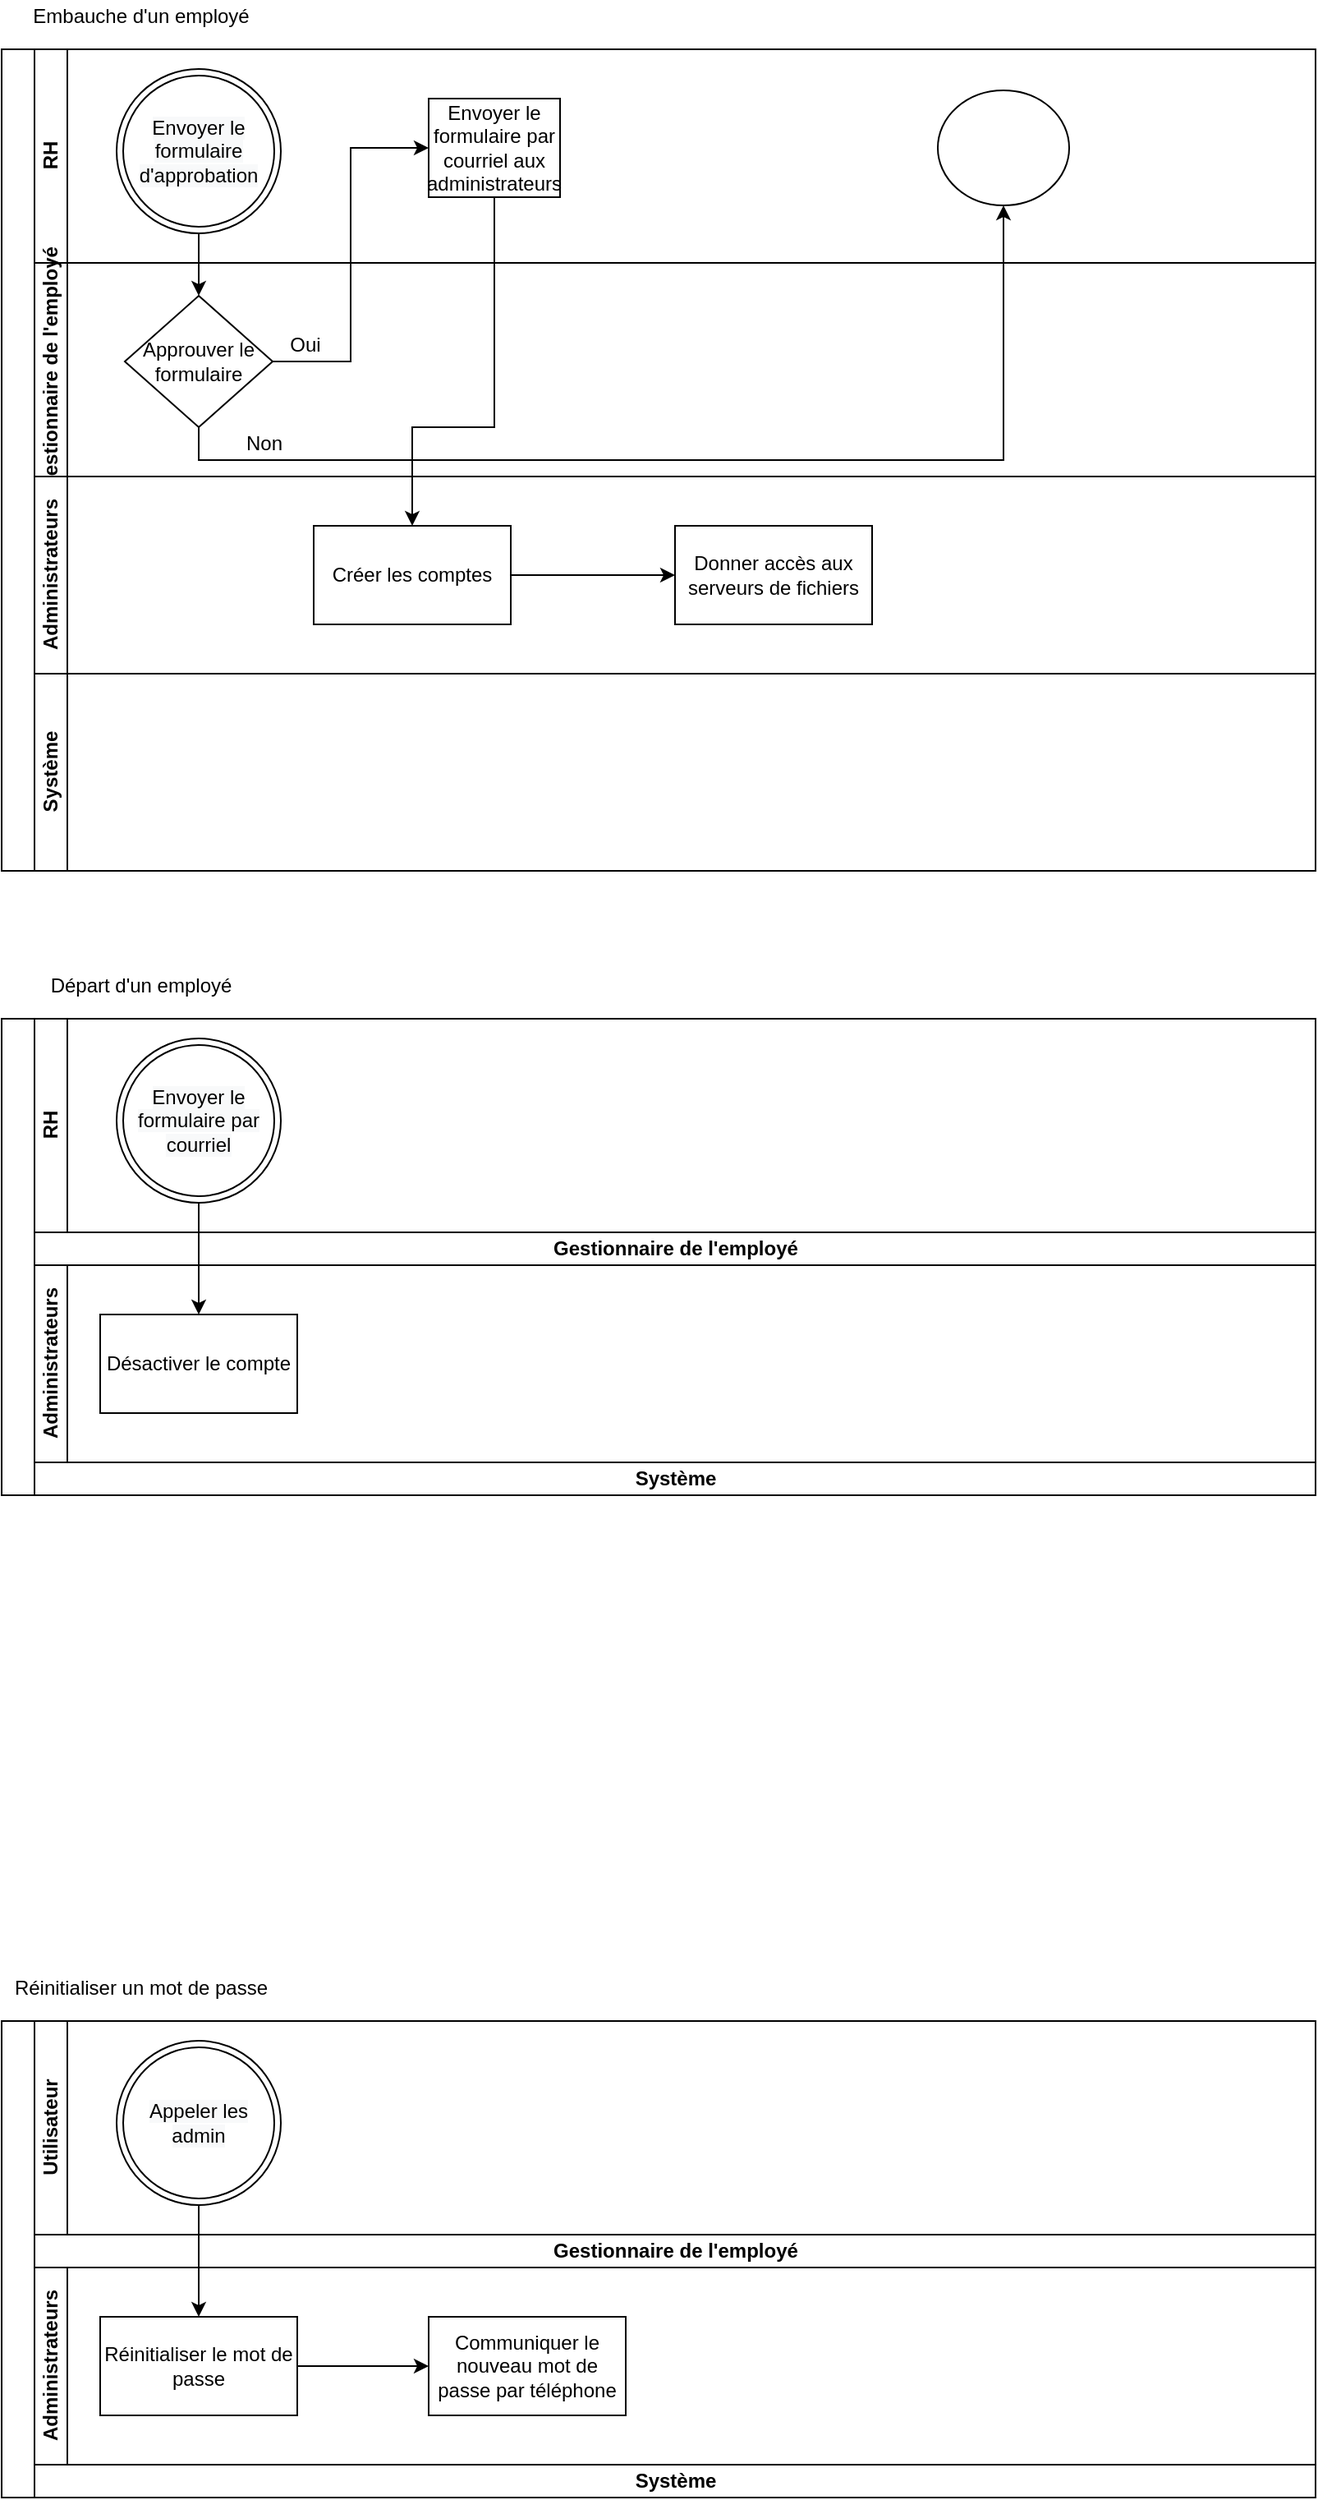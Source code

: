 <mxfile version="15.2.9" type="github">
  <diagram id="prtHgNgQTEPvFCAcTncT" name="Page-1">
    <mxGraphModel dx="1185" dy="662" grid="1" gridSize="10" guides="1" tooltips="1" connect="1" arrows="1" fold="1" page="1" pageScale="1" pageWidth="1654" pageHeight="2336" math="0" shadow="0">
      <root>
        <mxCell id="0" />
        <mxCell id="1" parent="0" />
        <mxCell id="dNxyNK7c78bLwvsdeMH5-19" value="" style="swimlane;html=1;childLayout=stackLayout;resizeParent=1;resizeParentMax=0;horizontal=0;startSize=20;horizontalStack=0;" parent="1" vertex="1">
          <mxGeometry x="120" y="120" width="800" height="500" as="geometry" />
        </mxCell>
        <mxCell id="dNxyNK7c78bLwvsdeMH5-20" value="RH" style="swimlane;html=1;startSize=20;horizontal=0;" parent="dNxyNK7c78bLwvsdeMH5-19" vertex="1">
          <mxGeometry x="20" width="780" height="130" as="geometry" />
        </mxCell>
        <mxCell id="dNxyNK7c78bLwvsdeMH5-30" value="Envoyer le formulaire par courriel aux administrateurs" style="rounded=0;whiteSpace=wrap;html=1;fontFamily=Helvetica;fontSize=12;fontColor=#000000;align=center;" parent="dNxyNK7c78bLwvsdeMH5-20" vertex="1">
          <mxGeometry x="240" y="30" width="80" height="60" as="geometry" />
        </mxCell>
        <mxCell id="dNxyNK7c78bLwvsdeMH5-32" value="" style="ellipse;whiteSpace=wrap;html=1;" parent="dNxyNK7c78bLwvsdeMH5-20" vertex="1">
          <mxGeometry x="550" y="25" width="80" height="70" as="geometry" />
        </mxCell>
        <mxCell id="h7d_n7X5Samg1bgAYFWk-15" value="&lt;span style=&quot;color: rgb(0 , 0 , 0) ; font-family: &amp;#34;helvetica&amp;#34; ; font-size: 12px ; font-style: normal ; font-weight: 400 ; letter-spacing: normal ; text-align: center ; text-indent: 0px ; text-transform: none ; word-spacing: 0px ; background-color: rgb(248 , 249 , 250) ; display: inline ; float: none&quot;&gt;Envoyer le formulaire d&#39;approbation&lt;/span&gt;" style="ellipse;shape=doubleEllipse;whiteSpace=wrap;html=1;aspect=fixed;" vertex="1" parent="dNxyNK7c78bLwvsdeMH5-20">
          <mxGeometry x="50" y="12" width="100" height="100" as="geometry" />
        </mxCell>
        <mxCell id="h7d_n7X5Samg1bgAYFWk-5" value="Gestionnaire de l&#39;employé" style="swimlane;html=1;startSize=20;horizontal=0;" vertex="1" parent="dNxyNK7c78bLwvsdeMH5-19">
          <mxGeometry x="20" y="130" width="780" height="130" as="geometry" />
        </mxCell>
        <mxCell id="h7d_n7X5Samg1bgAYFWk-8" value="Approuver le formulaire" style="rhombus;whiteSpace=wrap;html=1;fontFamily=Helvetica;fontSize=12;fontColor=#000000;align=center;" vertex="1" parent="h7d_n7X5Samg1bgAYFWk-5">
          <mxGeometry x="55" y="20" width="90" height="80" as="geometry" />
        </mxCell>
        <mxCell id="h7d_n7X5Samg1bgAYFWk-13" value="Oui" style="text;html=1;strokeColor=none;fillColor=none;align=center;verticalAlign=middle;whiteSpace=wrap;rounded=0;" vertex="1" parent="h7d_n7X5Samg1bgAYFWk-5">
          <mxGeometry x="145" y="40" width="40" height="20" as="geometry" />
        </mxCell>
        <mxCell id="h7d_n7X5Samg1bgAYFWk-12" value="Non" style="text;html=1;strokeColor=none;fillColor=none;align=center;verticalAlign=middle;whiteSpace=wrap;rounded=0;" vertex="1" parent="h7d_n7X5Samg1bgAYFWk-5">
          <mxGeometry x="120" y="100" width="40" height="20" as="geometry" />
        </mxCell>
        <mxCell id="dNxyNK7c78bLwvsdeMH5-21" value="Administrateurs" style="swimlane;html=1;startSize=20;horizontal=0;" parent="dNxyNK7c78bLwvsdeMH5-19" vertex="1">
          <mxGeometry x="20" y="260" width="780" height="120" as="geometry" />
        </mxCell>
        <mxCell id="h7d_n7X5Samg1bgAYFWk-16" value="Créer les comptes" style="rounded=0;whiteSpace=wrap;html=1;" vertex="1" parent="dNxyNK7c78bLwvsdeMH5-21">
          <mxGeometry x="170" y="30" width="120" height="60" as="geometry" />
        </mxCell>
        <mxCell id="h7d_n7X5Samg1bgAYFWk-18" value="Donner accès aux serveurs de fichiers" style="rounded=0;whiteSpace=wrap;html=1;" vertex="1" parent="dNxyNK7c78bLwvsdeMH5-21">
          <mxGeometry x="390" y="30" width="120" height="60" as="geometry" />
        </mxCell>
        <mxCell id="dNxyNK7c78bLwvsdeMH5-22" value="Système" style="swimlane;html=1;startSize=20;horizontal=0;" parent="dNxyNK7c78bLwvsdeMH5-19" vertex="1">
          <mxGeometry x="20" y="380" width="780" height="120" as="geometry" />
        </mxCell>
        <mxCell id="h7d_n7X5Samg1bgAYFWk-9" style="edgeStyle=orthogonalEdgeStyle;rounded=0;orthogonalLoop=1;jettySize=auto;html=1;entryX=0.5;entryY=0;entryDx=0;entryDy=0;exitX=0.5;exitY=1;exitDx=0;exitDy=0;" edge="1" parent="dNxyNK7c78bLwvsdeMH5-19" source="h7d_n7X5Samg1bgAYFWk-15" target="h7d_n7X5Samg1bgAYFWk-8">
          <mxGeometry relative="1" as="geometry">
            <mxPoint x="120" y="140" as="targetPoint" />
            <mxPoint x="120" y="105.0" as="sourcePoint" />
          </mxGeometry>
        </mxCell>
        <mxCell id="h7d_n7X5Samg1bgAYFWk-11" style="edgeStyle=orthogonalEdgeStyle;rounded=0;orthogonalLoop=1;jettySize=auto;html=1;entryX=0;entryY=0.5;entryDx=0;entryDy=0;" edge="1" parent="dNxyNK7c78bLwvsdeMH5-19" source="h7d_n7X5Samg1bgAYFWk-8" target="dNxyNK7c78bLwvsdeMH5-30">
          <mxGeometry relative="1" as="geometry" />
        </mxCell>
        <mxCell id="h7d_n7X5Samg1bgAYFWk-14" style="edgeStyle=orthogonalEdgeStyle;rounded=0;orthogonalLoop=1;jettySize=auto;html=1;entryX=0.5;entryY=1;entryDx=0;entryDy=0;exitX=0.5;exitY=1;exitDx=0;exitDy=0;" edge="1" parent="dNxyNK7c78bLwvsdeMH5-19" source="h7d_n7X5Samg1bgAYFWk-8" target="dNxyNK7c78bLwvsdeMH5-32">
          <mxGeometry relative="1" as="geometry">
            <mxPoint x="120" y="230" as="sourcePoint" />
          </mxGeometry>
        </mxCell>
        <mxCell id="dNxyNK7c78bLwvsdeMH5-33" value="" style="edgeStyle=orthogonalEdgeStyle;rounded=0;orthogonalLoop=1;jettySize=auto;html=1;endArrow=classic;endFill=1;entryX=0.5;entryY=0;entryDx=0;entryDy=0;" parent="dNxyNK7c78bLwvsdeMH5-19" source="dNxyNK7c78bLwvsdeMH5-30" target="h7d_n7X5Samg1bgAYFWk-16" edge="1">
          <mxGeometry relative="1" as="geometry">
            <mxPoint x="440" y="330" as="targetPoint" />
            <Array as="points">
              <mxPoint x="300" y="230" />
              <mxPoint x="250" y="230" />
            </Array>
          </mxGeometry>
        </mxCell>
        <mxCell id="h7d_n7X5Samg1bgAYFWk-2" value="Embauche d&#39;un employé" style="text;html=1;strokeColor=none;fillColor=none;align=center;verticalAlign=middle;whiteSpace=wrap;rounded=0;" vertex="1" parent="1">
          <mxGeometry x="120" y="90" width="170" height="20" as="geometry" />
        </mxCell>
        <mxCell id="h7d_n7X5Samg1bgAYFWk-17" style="edgeStyle=orthogonalEdgeStyle;rounded=0;orthogonalLoop=1;jettySize=auto;html=1;" edge="1" parent="1" source="h7d_n7X5Samg1bgAYFWk-16">
          <mxGeometry relative="1" as="geometry">
            <mxPoint x="530" y="440" as="targetPoint" />
          </mxGeometry>
        </mxCell>
        <mxCell id="h7d_n7X5Samg1bgAYFWk-19" value="" style="swimlane;html=1;childLayout=stackLayout;resizeParent=1;resizeParentMax=0;horizontal=0;startSize=20;horizontalStack=0;" vertex="1" parent="1">
          <mxGeometry x="120" y="710" width="800" height="290" as="geometry" />
        </mxCell>
        <mxCell id="h7d_n7X5Samg1bgAYFWk-20" value="RH" style="swimlane;html=1;startSize=20;horizontal=0;" vertex="1" parent="h7d_n7X5Samg1bgAYFWk-19">
          <mxGeometry x="20" width="780" height="130" as="geometry" />
        </mxCell>
        <mxCell id="h7d_n7X5Samg1bgAYFWk-23" value="&lt;span style=&quot;color: rgb(0 , 0 , 0) ; font-family: &amp;#34;helvetica&amp;#34; ; font-size: 12px ; font-style: normal ; font-weight: 400 ; letter-spacing: normal ; text-align: center ; text-indent: 0px ; text-transform: none ; word-spacing: 0px ; background-color: rgb(248 , 249 , 250) ; display: inline ; float: none&quot;&gt;Envoyer le formulaire par courriel&lt;/span&gt;" style="ellipse;shape=doubleEllipse;whiteSpace=wrap;html=1;aspect=fixed;" vertex="1" parent="h7d_n7X5Samg1bgAYFWk-20">
          <mxGeometry x="50" y="12" width="100" height="100" as="geometry" />
        </mxCell>
        <mxCell id="h7d_n7X5Samg1bgAYFWk-24" value="Gestionnaire de l&#39;employé" style="swimlane;html=1;startSize=20;horizontal=0;" vertex="1" collapsed="1" parent="h7d_n7X5Samg1bgAYFWk-19">
          <mxGeometry x="20" y="130" width="780" height="20" as="geometry">
            <mxRectangle x="20" y="130" width="780" height="130" as="alternateBounds" />
          </mxGeometry>
        </mxCell>
        <mxCell id="h7d_n7X5Samg1bgAYFWk-28" value="Administrateurs" style="swimlane;html=1;startSize=20;horizontal=0;" vertex="1" parent="h7d_n7X5Samg1bgAYFWk-19">
          <mxGeometry x="20" y="150" width="780" height="120" as="geometry" />
        </mxCell>
        <mxCell id="h7d_n7X5Samg1bgAYFWk-29" value="Désactiver le compte" style="rounded=0;whiteSpace=wrap;html=1;" vertex="1" parent="h7d_n7X5Samg1bgAYFWk-28">
          <mxGeometry x="40" y="30" width="120" height="60" as="geometry" />
        </mxCell>
        <mxCell id="h7d_n7X5Samg1bgAYFWk-31" value="Système" style="swimlane;html=1;startSize=20;horizontal=0;" vertex="1" collapsed="1" parent="h7d_n7X5Samg1bgAYFWk-19">
          <mxGeometry x="20" y="270" width="780" height="20" as="geometry">
            <mxRectangle x="20" y="270" width="780" height="120" as="alternateBounds" />
          </mxGeometry>
        </mxCell>
        <mxCell id="h7d_n7X5Samg1bgAYFWk-32" style="edgeStyle=orthogonalEdgeStyle;rounded=0;orthogonalLoop=1;jettySize=auto;html=1;exitX=0.5;exitY=1;exitDx=0;exitDy=0;" edge="1" parent="h7d_n7X5Samg1bgAYFWk-19" source="h7d_n7X5Samg1bgAYFWk-23" target="h7d_n7X5Samg1bgAYFWk-29">
          <mxGeometry relative="1" as="geometry">
            <mxPoint x="120" y="150" as="targetPoint" />
            <mxPoint x="120" y="105.0" as="sourcePoint" />
          </mxGeometry>
        </mxCell>
        <mxCell id="h7d_n7X5Samg1bgAYFWk-36" value="Départ d&#39;un employé" style="text;html=1;strokeColor=none;fillColor=none;align=center;verticalAlign=middle;whiteSpace=wrap;rounded=0;" vertex="1" parent="1">
          <mxGeometry x="120" y="680" width="170" height="20" as="geometry" />
        </mxCell>
        <mxCell id="h7d_n7X5Samg1bgAYFWk-38" value="" style="swimlane;html=1;childLayout=stackLayout;resizeParent=1;resizeParentMax=0;horizontal=0;startSize=20;horizontalStack=0;" vertex="1" parent="1">
          <mxGeometry x="120" y="1320" width="800" height="290" as="geometry" />
        </mxCell>
        <mxCell id="h7d_n7X5Samg1bgAYFWk-39" value="Utilisateur" style="swimlane;html=1;startSize=20;horizontal=0;" vertex="1" parent="h7d_n7X5Samg1bgAYFWk-38">
          <mxGeometry x="20" width="780" height="130" as="geometry" />
        </mxCell>
        <mxCell id="h7d_n7X5Samg1bgAYFWk-40" value="&lt;span style=&quot;color: rgb(0 , 0 , 0) ; font-family: &amp;#34;helvetica&amp;#34; ; font-size: 12px ; font-style: normal ; font-weight: 400 ; letter-spacing: normal ; text-align: center ; text-indent: 0px ; text-transform: none ; word-spacing: 0px ; background-color: rgb(248 , 249 , 250) ; display: inline ; float: none&quot;&gt;Appeler les admin&lt;/span&gt;" style="ellipse;shape=doubleEllipse;whiteSpace=wrap;html=1;aspect=fixed;" vertex="1" parent="h7d_n7X5Samg1bgAYFWk-39">
          <mxGeometry x="50" y="12" width="100" height="100" as="geometry" />
        </mxCell>
        <mxCell id="h7d_n7X5Samg1bgAYFWk-41" value="Gestionnaire de l&#39;employé" style="swimlane;html=1;startSize=20;horizontal=0;" vertex="1" collapsed="1" parent="h7d_n7X5Samg1bgAYFWk-38">
          <mxGeometry x="20" y="130" width="780" height="20" as="geometry">
            <mxRectangle x="20" y="130" width="780" height="130" as="alternateBounds" />
          </mxGeometry>
        </mxCell>
        <mxCell id="h7d_n7X5Samg1bgAYFWk-42" value="Administrateurs" style="swimlane;html=1;startSize=20;horizontal=0;" vertex="1" parent="h7d_n7X5Samg1bgAYFWk-38">
          <mxGeometry x="20" y="150" width="780" height="120" as="geometry" />
        </mxCell>
        <mxCell id="h7d_n7X5Samg1bgAYFWk-48" style="edgeStyle=orthogonalEdgeStyle;rounded=0;orthogonalLoop=1;jettySize=auto;html=1;" edge="1" parent="h7d_n7X5Samg1bgAYFWk-42" source="h7d_n7X5Samg1bgAYFWk-43" target="h7d_n7X5Samg1bgAYFWk-47">
          <mxGeometry relative="1" as="geometry" />
        </mxCell>
        <mxCell id="h7d_n7X5Samg1bgAYFWk-43" value="Réinitialiser le mot de passe" style="rounded=0;whiteSpace=wrap;html=1;" vertex="1" parent="h7d_n7X5Samg1bgAYFWk-42">
          <mxGeometry x="40" y="30" width="120" height="60" as="geometry" />
        </mxCell>
        <mxCell id="h7d_n7X5Samg1bgAYFWk-47" value="Communiquer le nouveau mot de passe par téléphone" style="rounded=0;whiteSpace=wrap;html=1;" vertex="1" parent="h7d_n7X5Samg1bgAYFWk-42">
          <mxGeometry x="240" y="30" width="120" height="60" as="geometry" />
        </mxCell>
        <mxCell id="h7d_n7X5Samg1bgAYFWk-44" value="Système" style="swimlane;html=1;startSize=20;horizontal=0;" vertex="1" collapsed="1" parent="h7d_n7X5Samg1bgAYFWk-38">
          <mxGeometry x="20" y="270" width="780" height="20" as="geometry">
            <mxRectangle x="20" y="270" width="780" height="120" as="alternateBounds" />
          </mxGeometry>
        </mxCell>
        <mxCell id="h7d_n7X5Samg1bgAYFWk-45" style="edgeStyle=orthogonalEdgeStyle;rounded=0;orthogonalLoop=1;jettySize=auto;html=1;exitX=0.5;exitY=1;exitDx=0;exitDy=0;" edge="1" parent="h7d_n7X5Samg1bgAYFWk-38" source="h7d_n7X5Samg1bgAYFWk-40" target="h7d_n7X5Samg1bgAYFWk-43">
          <mxGeometry relative="1" as="geometry">
            <mxPoint x="120" y="150" as="targetPoint" />
            <mxPoint x="120" y="105.0" as="sourcePoint" />
          </mxGeometry>
        </mxCell>
        <mxCell id="h7d_n7X5Samg1bgAYFWk-46" value="Réinitialiser un mot de passe" style="text;html=1;strokeColor=none;fillColor=none;align=center;verticalAlign=middle;whiteSpace=wrap;rounded=0;" vertex="1" parent="1">
          <mxGeometry x="120" y="1290" width="170" height="20" as="geometry" />
        </mxCell>
      </root>
    </mxGraphModel>
  </diagram>
</mxfile>
